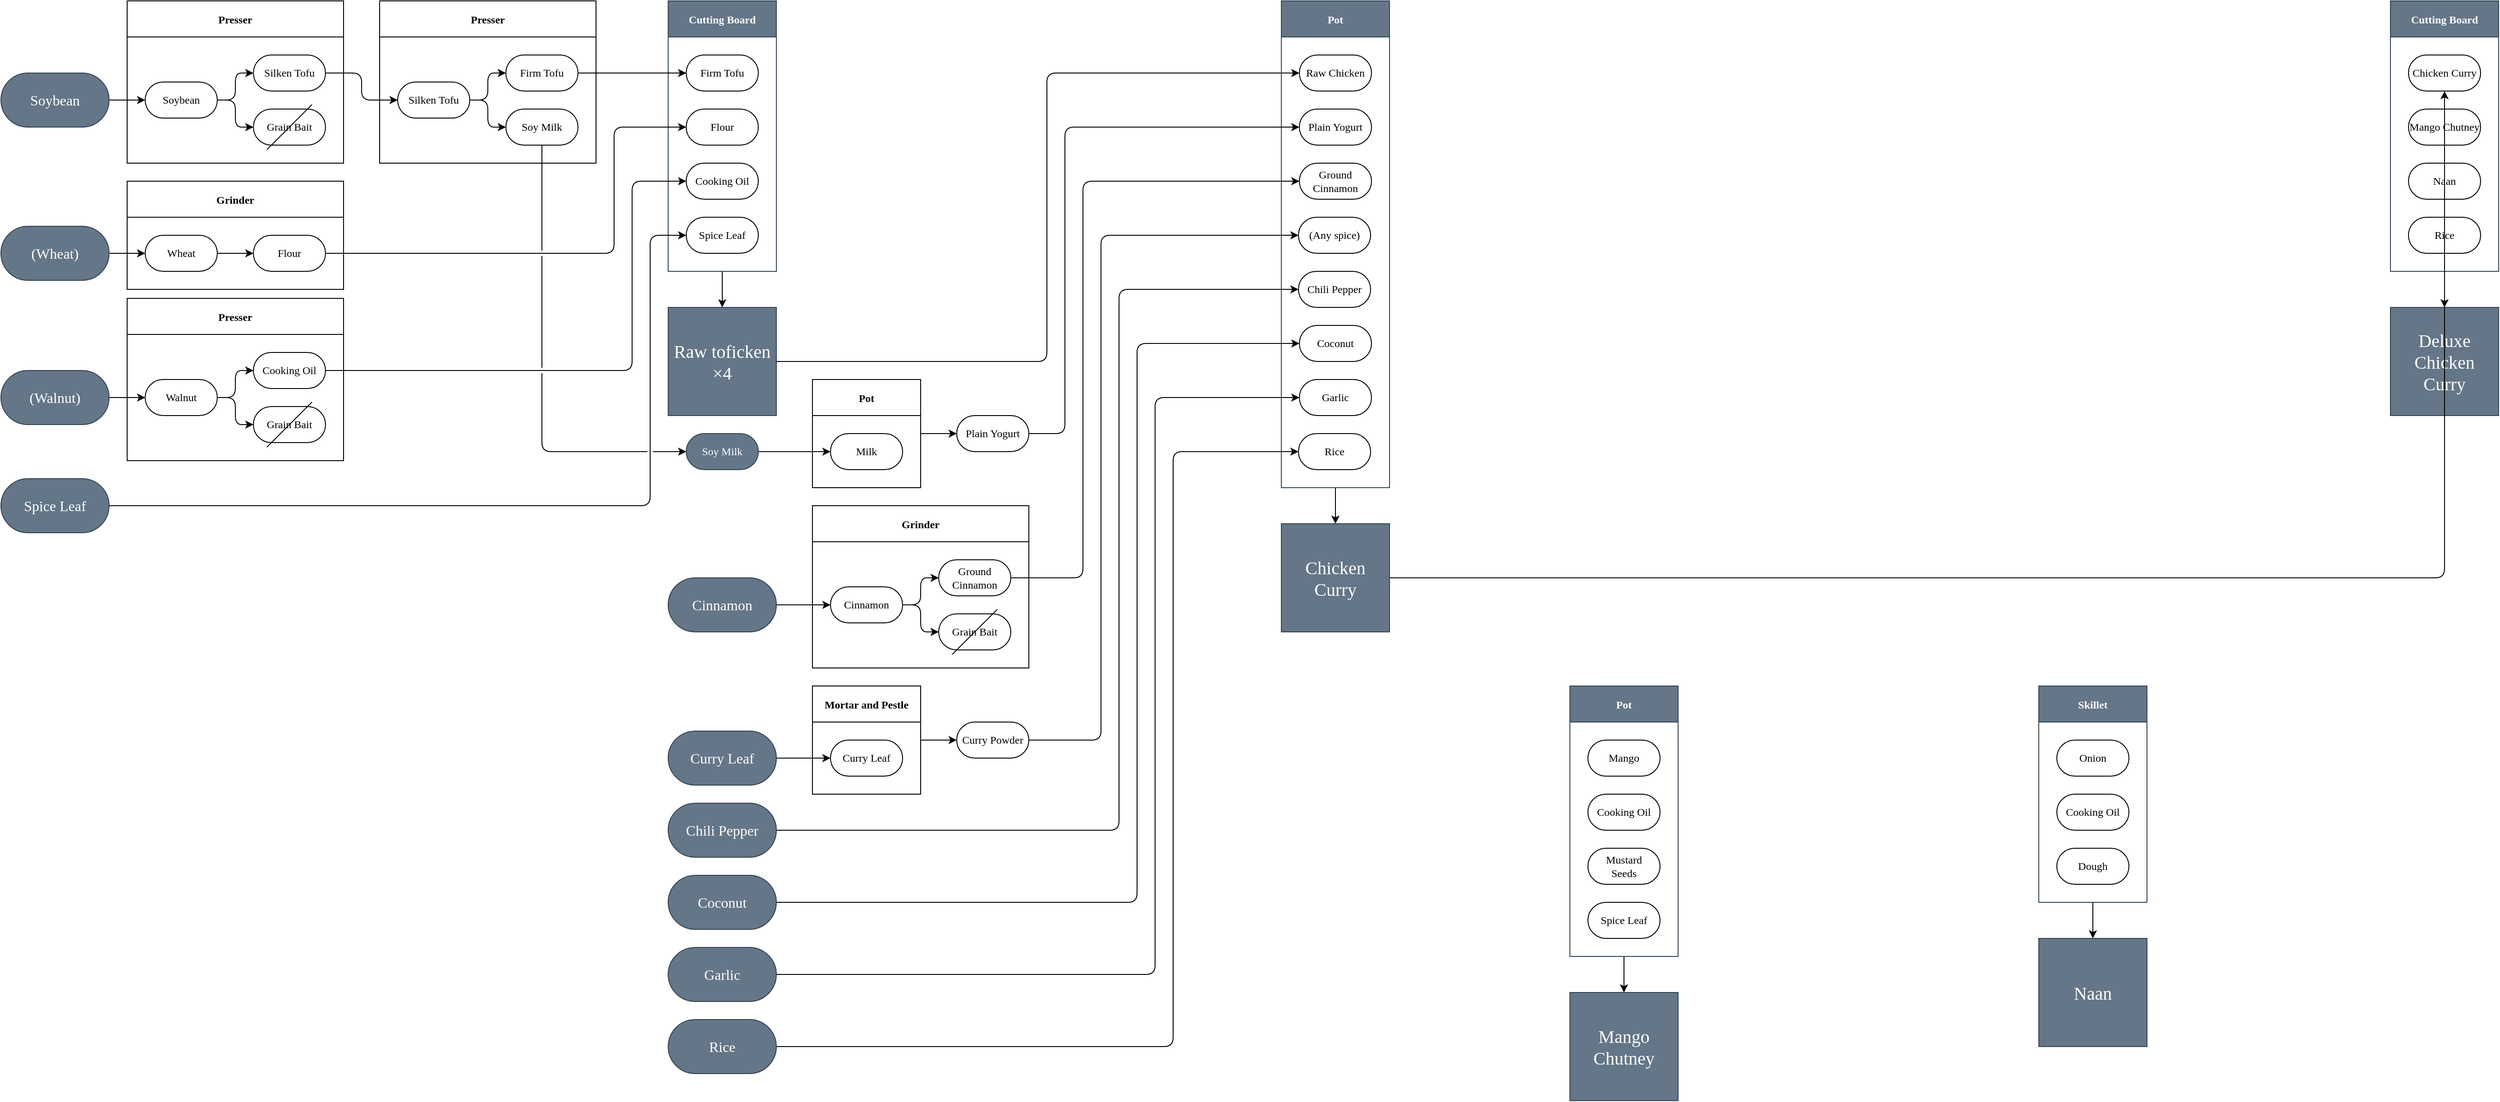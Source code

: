 <mxfile version="14.1.8" type="device"><diagram id="ElYxz33FHr7qY13dZKj7" name="Page-1"><mxGraphModel dx="1360" dy="862" grid="1" gridSize="10" guides="1" tooltips="1" connect="1" arrows="1" fold="1" page="1" pageScale="1" pageWidth="827" pageHeight="1169" math="0" shadow="0"><root><mxCell id="0"/><mxCell id="1" parent="0"/><mxCell id="NJ2dVeEX-ffD4TzhNYoG-7" value="" style="edgeStyle=orthogonalEdgeStyle;rounded=1;orthogonalLoop=1;jettySize=auto;html=1;fontFamily=Century Gothic;fontSource=https%3A%2F%2Ffonts.googleapis.com%2Fcss%3Ffamily%3DCentury%2BGothic;fontSize=20;jumpStyle=gap;" edge="1" parent="1" source="NJ2dVeEX-ffD4TzhNYoG-1" target="NJ2dVeEX-ffD4TzhNYoG-6"><mxGeometry relative="1" as="geometry"/></mxCell><mxCell id="NJ2dVeEX-ffD4TzhNYoG-1" value="Cutting Board" style="swimlane;startSize=40;fontFamily=Century Gothic;fontSource=https%3A%2F%2Ffonts.googleapis.com%2Fcss%3Ffamily%3DCentury%2BGothic;fillColor=#647687;strokeColor=#314354;fontColor=#ffffff;" vertex="1" parent="1"><mxGeometry x="2670" y="40" width="120" height="300" as="geometry"/></mxCell><mxCell id="NJ2dVeEX-ffD4TzhNYoG-2" value="Chicken Curry" style="rounded=1;whiteSpace=wrap;html=1;fontFamily=Century Gothic;fontSource=https%3A%2F%2Ffonts.googleapis.com%2Fcss%3Ffamily%3DCentury%2BGothic;arcSize=50;" vertex="1" parent="NJ2dVeEX-ffD4TzhNYoG-1"><mxGeometry x="20" y="60" width="80" height="40" as="geometry"/></mxCell><mxCell id="NJ2dVeEX-ffD4TzhNYoG-4" value="Naan" style="rounded=1;whiteSpace=wrap;html=1;fontFamily=Century Gothic;fontSource=https%3A%2F%2Ffonts.googleapis.com%2Fcss%3Ffamily%3DCentury%2BGothic;arcSize=50;" vertex="1" parent="NJ2dVeEX-ffD4TzhNYoG-1"><mxGeometry x="20" y="180" width="80" height="40" as="geometry"/></mxCell><mxCell id="NJ2dVeEX-ffD4TzhNYoG-5" value="Mango Chutney" style="rounded=1;whiteSpace=wrap;html=1;fontFamily=Century Gothic;fontSource=https%3A%2F%2Ffonts.googleapis.com%2Fcss%3Ffamily%3DCentury%2BGothic;arcSize=50;" vertex="1" parent="NJ2dVeEX-ffD4TzhNYoG-1"><mxGeometry x="20" y="120" width="80" height="40" as="geometry"/></mxCell><mxCell id="NJ2dVeEX-ffD4TzhNYoG-3" value="Rice" style="rounded=1;whiteSpace=wrap;html=1;fontFamily=Century Gothic;fontSource=https%3A%2F%2Ffonts.googleapis.com%2Fcss%3Ffamily%3DCentury%2BGothic;arcSize=50;" vertex="1" parent="NJ2dVeEX-ffD4TzhNYoG-1"><mxGeometry x="20" y="240" width="80" height="40" as="geometry"/></mxCell><mxCell id="NJ2dVeEX-ffD4TzhNYoG-6" value="Deluxe Chicken Curry" style="whiteSpace=wrap;html=1;aspect=fixed;rounded=0;fontFamily=Century Gothic;fontSource=https%3A%2F%2Ffonts.googleapis.com%2Fcss%3Ffamily%3DCentury%2BGothic;fillColor=#647687;strokeColor=#314354;fontColor=#ffffff;glass=0;sketch=0;fontSize=20;" vertex="1" parent="1"><mxGeometry x="2670" y="380" width="120" height="120" as="geometry"/></mxCell><mxCell id="NJ2dVeEX-ffD4TzhNYoG-14" value="" style="edgeStyle=orthogonalEdgeStyle;rounded=1;orthogonalLoop=1;jettySize=auto;html=1;fontFamily=Century Gothic;fontSource=https%3A%2F%2Ffonts.googleapis.com%2Fcss%3Ffamily%3DCentury%2BGothic;fontSize=20;jumpStyle=gap;" edge="1" parent="1" source="NJ2dVeEX-ffD4TzhNYoG-8" target="NJ2dVeEX-ffD4TzhNYoG-13"><mxGeometry relative="1" as="geometry"/></mxCell><mxCell id="NJ2dVeEX-ffD4TzhNYoG-8" value="Cutting Board" style="swimlane;startSize=40;fontFamily=Century Gothic;fontSource=https%3A%2F%2Ffonts.googleapis.com%2Fcss%3Ffamily%3DCentury%2BGothic;fillColor=#647687;strokeColor=#314354;fontColor=#ffffff;" vertex="1" parent="1"><mxGeometry x="760" y="40" width="120" height="300" as="geometry"/></mxCell><mxCell id="NJ2dVeEX-ffD4TzhNYoG-10" value="Firm Tofu" style="rounded=1;whiteSpace=wrap;html=1;fontFamily=Century Gothic;fontSource=https%3A%2F%2Ffonts.googleapis.com%2Fcss%3Ffamily%3DCentury%2BGothic;arcSize=50;" vertex="1" parent="NJ2dVeEX-ffD4TzhNYoG-8"><mxGeometry x="20" y="60" width="80" height="40" as="geometry"/></mxCell><mxCell id="NJ2dVeEX-ffD4TzhNYoG-12" value="Spice Leaf" style="rounded=1;whiteSpace=wrap;html=1;fontFamily=Century Gothic;fontSource=https%3A%2F%2Ffonts.googleapis.com%2Fcss%3Ffamily%3DCentury%2BGothic;arcSize=50;" vertex="1" parent="NJ2dVeEX-ffD4TzhNYoG-8"><mxGeometry x="20" y="240" width="80" height="40" as="geometry"/></mxCell><mxCell id="NJ2dVeEX-ffD4TzhNYoG-9" value="Cooking Oil" style="rounded=1;whiteSpace=wrap;html=1;fontFamily=Century Gothic;fontSource=https%3A%2F%2Ffonts.googleapis.com%2Fcss%3Ffamily%3DCentury%2BGothic;arcSize=50;" vertex="1" parent="NJ2dVeEX-ffD4TzhNYoG-8"><mxGeometry x="20" y="180" width="80" height="40" as="geometry"/></mxCell><mxCell id="NJ2dVeEX-ffD4TzhNYoG-11" value="Flour" style="rounded=1;whiteSpace=wrap;html=1;fontFamily=Century Gothic;fontSource=https%3A%2F%2Ffonts.googleapis.com%2Fcss%3Ffamily%3DCentury%2BGothic;arcSize=50;" vertex="1" parent="NJ2dVeEX-ffD4TzhNYoG-8"><mxGeometry x="20" y="120" width="80" height="40" as="geometry"/></mxCell><mxCell id="NJ2dVeEX-ffD4TzhNYoG-80" style="edgeStyle=orthogonalEdgeStyle;jumpStyle=gap;orthogonalLoop=1;jettySize=auto;html=1;fontFamily=Century Gothic;fontSource=https%3A%2F%2Ffonts.googleapis.com%2Fcss%3Ffamily%3DCentury%2BGothic;fontSize=16;rounded=1;" edge="1" parent="1" source="NJ2dVeEX-ffD4TzhNYoG-13" target="NJ2dVeEX-ffD4TzhNYoG-68"><mxGeometry relative="1" as="geometry"><Array as="points"><mxPoint x="1180" y="440"/><mxPoint x="1180" y="120"/></Array></mxGeometry></mxCell><mxCell id="NJ2dVeEX-ffD4TzhNYoG-13" value="Raw toficken&lt;br&gt;×4" style="whiteSpace=wrap;html=1;aspect=fixed;rounded=0;fontFamily=Century Gothic;fontSource=https%3A%2F%2Ffonts.googleapis.com%2Fcss%3Ffamily%3DCentury%2BGothic;fillColor=#647687;strokeColor=#314354;fontColor=#ffffff;glass=0;sketch=0;fontSize=20;" vertex="1" parent="1"><mxGeometry x="760" y="380" width="120" height="120" as="geometry"/></mxCell><mxCell id="NJ2dVeEX-ffD4TzhNYoG-26" style="edgeStyle=orthogonalEdgeStyle;jumpStyle=gap;orthogonalLoop=1;jettySize=auto;html=1;fontFamily=Century Gothic;fontSource=https%3A%2F%2Ffonts.googleapis.com%2Fcss%3Ffamily%3DCentury%2BGothic;fontSize=20;rounded=1;" edge="1" parent="1" source="NJ2dVeEX-ffD4TzhNYoG-16" target="NJ2dVeEX-ffD4TzhNYoG-23"><mxGeometry relative="1" as="geometry"/></mxCell><mxCell id="NJ2dVeEX-ffD4TzhNYoG-16" value="Soybean" style="rounded=1;whiteSpace=wrap;html=1;fontFamily=Century Gothic;fontSource=https%3A%2F%2Ffonts.googleapis.com%2Fcss%3Ffamily%3DCentury%2BGothic;arcSize=50;fillColor=#647687;strokeColor=#314354;fontColor=#ffffff;fontSize=16;" vertex="1" parent="1"><mxGeometry x="20" y="120" width="120" height="60" as="geometry"/></mxCell><mxCell id="NJ2dVeEX-ffD4TzhNYoG-18" value="Presser" style="swimlane;startSize=40;fontFamily=Century Gothic;fontSource=https%3A%2F%2Ffonts.googleapis.com%2Fcss%3Ffamily%3DCentury%2BGothic;" vertex="1" parent="1"><mxGeometry x="160" y="40" width="240" height="180" as="geometry"/></mxCell><mxCell id="NJ2dVeEX-ffD4TzhNYoG-19" value="Silken Tofu" style="rounded=1;whiteSpace=wrap;html=1;fontFamily=Century Gothic;fontSource=https%3A%2F%2Ffonts.googleapis.com%2Fcss%3Ffamily%3DCentury%2BGothic;arcSize=50;" vertex="1" parent="NJ2dVeEX-ffD4TzhNYoG-18"><mxGeometry x="140" y="60" width="80" height="40" as="geometry"/></mxCell><mxCell id="NJ2dVeEX-ffD4TzhNYoG-20" value="Grain Bait" style="rounded=1;whiteSpace=wrap;html=1;fontFamily=Century Gothic;fontSource=https%3A%2F%2Ffonts.googleapis.com%2Fcss%3Ffamily%3DCentury%2BGothic;arcSize=50;" vertex="1" parent="NJ2dVeEX-ffD4TzhNYoG-18"><mxGeometry x="140" y="120" width="80" height="40" as="geometry"/></mxCell><mxCell id="NJ2dVeEX-ffD4TzhNYoG-24" style="edgeStyle=orthogonalEdgeStyle;rounded=1;orthogonalLoop=1;jettySize=auto;html=1;entryX=0;entryY=0.5;entryDx=0;entryDy=0;fontFamily=Century Gothic;fontSource=https%3A%2F%2Ffonts.googleapis.com%2Fcss%3Ffamily%3DCentury%2BGothic;fontSize=20;jumpStyle=gap;" edge="1" parent="NJ2dVeEX-ffD4TzhNYoG-18" source="NJ2dVeEX-ffD4TzhNYoG-23" target="NJ2dVeEX-ffD4TzhNYoG-19"><mxGeometry relative="1" as="geometry"/></mxCell><mxCell id="NJ2dVeEX-ffD4TzhNYoG-25" style="edgeStyle=orthogonalEdgeStyle;jumpStyle=gap;orthogonalLoop=1;jettySize=auto;html=1;fontFamily=Century Gothic;fontSource=https%3A%2F%2Ffonts.googleapis.com%2Fcss%3Ffamily%3DCentury%2BGothic;fontSize=20;rounded=1;" edge="1" parent="NJ2dVeEX-ffD4TzhNYoG-18" source="NJ2dVeEX-ffD4TzhNYoG-23" target="NJ2dVeEX-ffD4TzhNYoG-20"><mxGeometry relative="1" as="geometry"/></mxCell><mxCell id="NJ2dVeEX-ffD4TzhNYoG-23" value="Soybean" style="rounded=1;whiteSpace=wrap;html=1;fontFamily=Century Gothic;fontSource=https%3A%2F%2Ffonts.googleapis.com%2Fcss%3Ffamily%3DCentury%2BGothic;arcSize=50;" vertex="1" parent="NJ2dVeEX-ffD4TzhNYoG-18"><mxGeometry x="20" y="90" width="80" height="40" as="geometry"/></mxCell><mxCell id="NJ2dVeEX-ffD4TzhNYoG-27" value="" style="endArrow=none;html=1;fontFamily=Century Gothic;fontSource=https%3A%2F%2Ffonts.googleapis.com%2Fcss%3Ffamily%3DCentury%2BGothic;fontSize=20;jumpStyle=gap;rounded=1;" edge="1" parent="NJ2dVeEX-ffD4TzhNYoG-18"><mxGeometry width="50" height="50" relative="1" as="geometry"><mxPoint x="155" y="165" as="sourcePoint"/><mxPoint x="205" y="115" as="targetPoint"/><Array as="points"><mxPoint x="155" y="165"/></Array></mxGeometry></mxCell><mxCell id="NJ2dVeEX-ffD4TzhNYoG-36" style="edgeStyle=orthogonalEdgeStyle;jumpStyle=gap;orthogonalLoop=1;jettySize=auto;html=1;fontFamily=Century Gothic;fontSource=https%3A%2F%2Ffonts.googleapis.com%2Fcss%3Ffamily%3DCentury%2BGothic;fontSize=20;rounded=1;" edge="1" parent="1" source="NJ2dVeEX-ffD4TzhNYoG-28" target="NJ2dVeEX-ffD4TzhNYoG-34"><mxGeometry relative="1" as="geometry"/></mxCell><mxCell id="NJ2dVeEX-ffD4TzhNYoG-28" value="(Wheat)" style="rounded=1;whiteSpace=wrap;html=1;fontFamily=Century Gothic;fontSource=https%3A%2F%2Ffonts.googleapis.com%2Fcss%3Ffamily%3DCentury%2BGothic;arcSize=50;fillColor=#647687;strokeColor=#314354;fontColor=#ffffff;fontSize=16;" vertex="1" parent="1"><mxGeometry x="20" y="290" width="120" height="60" as="geometry"/></mxCell><mxCell id="NJ2dVeEX-ffD4TzhNYoG-29" value="Grinder" style="swimlane;startSize=40;fontFamily=Century Gothic;fontSource=https%3A%2F%2Ffonts.googleapis.com%2Fcss%3Ffamily%3DCentury%2BGothic;" vertex="1" parent="1"><mxGeometry x="160" y="240" width="240" height="120" as="geometry"/></mxCell><mxCell id="NJ2dVeEX-ffD4TzhNYoG-30" value="Flour" style="rounded=1;whiteSpace=wrap;html=1;fontFamily=Century Gothic;fontSource=https%3A%2F%2Ffonts.googleapis.com%2Fcss%3Ffamily%3DCentury%2BGothic;arcSize=50;" vertex="1" parent="NJ2dVeEX-ffD4TzhNYoG-29"><mxGeometry x="140" y="60" width="80" height="40" as="geometry"/></mxCell><mxCell id="NJ2dVeEX-ffD4TzhNYoG-32" style="edgeStyle=orthogonalEdgeStyle;rounded=1;orthogonalLoop=1;jettySize=auto;html=1;entryX=0;entryY=0.5;entryDx=0;entryDy=0;fontFamily=Century Gothic;fontSource=https%3A%2F%2Ffonts.googleapis.com%2Fcss%3Ffamily%3DCentury%2BGothic;fontSize=20;jumpStyle=gap;" edge="1" parent="NJ2dVeEX-ffD4TzhNYoG-29" source="NJ2dVeEX-ffD4TzhNYoG-34" target="NJ2dVeEX-ffD4TzhNYoG-30"><mxGeometry relative="1" as="geometry"/></mxCell><mxCell id="NJ2dVeEX-ffD4TzhNYoG-34" value="Wheat" style="rounded=1;whiteSpace=wrap;html=1;fontFamily=Century Gothic;fontSource=https%3A%2F%2Ffonts.googleapis.com%2Fcss%3Ffamily%3DCentury%2BGothic;arcSize=50;" vertex="1" parent="NJ2dVeEX-ffD4TzhNYoG-29"><mxGeometry x="20" y="60" width="80" height="40" as="geometry"/></mxCell><mxCell id="NJ2dVeEX-ffD4TzhNYoG-42" style="edgeStyle=orthogonalEdgeStyle;jumpStyle=gap;orthogonalLoop=1;jettySize=auto;html=1;fontFamily=Century Gothic;fontSource=https%3A%2F%2Ffonts.googleapis.com%2Fcss%3Ffamily%3DCentury%2BGothic;fontSize=20;rounded=1;" edge="1" parent="1" source="NJ2dVeEX-ffD4TzhNYoG-41" target="NJ2dVeEX-ffD4TzhNYoG-50"><mxGeometry relative="1" as="geometry"><mxPoint x="180" y="470" as="targetPoint"/></mxGeometry></mxCell><mxCell id="NJ2dVeEX-ffD4TzhNYoG-41" value="(Walnut)" style="rounded=1;whiteSpace=wrap;html=1;fontFamily=Century Gothic;fontSource=https%3A%2F%2Ffonts.googleapis.com%2Fcss%3Ffamily%3DCentury%2BGothic;arcSize=50;fillColor=#647687;strokeColor=#314354;fontColor=#ffffff;fontSize=16;" vertex="1" parent="1"><mxGeometry x="20" y="450" width="120" height="60" as="geometry"/></mxCell><mxCell id="NJ2dVeEX-ffD4TzhNYoG-45" value="Presser" style="swimlane;startSize=40;fontFamily=Century Gothic;fontSource=https%3A%2F%2Ffonts.googleapis.com%2Fcss%3Ffamily%3DCentury%2BGothic;" vertex="1" parent="1"><mxGeometry x="160" y="370" width="240" height="180" as="geometry"/></mxCell><mxCell id="NJ2dVeEX-ffD4TzhNYoG-46" value="Cooking Oil" style="rounded=1;whiteSpace=wrap;html=1;fontFamily=Century Gothic;fontSource=https%3A%2F%2Ffonts.googleapis.com%2Fcss%3Ffamily%3DCentury%2BGothic;arcSize=50;" vertex="1" parent="NJ2dVeEX-ffD4TzhNYoG-45"><mxGeometry x="140" y="60" width="80" height="40" as="geometry"/></mxCell><mxCell id="NJ2dVeEX-ffD4TzhNYoG-47" value="Grain Bait" style="rounded=1;whiteSpace=wrap;html=1;fontFamily=Century Gothic;fontSource=https%3A%2F%2Ffonts.googleapis.com%2Fcss%3Ffamily%3DCentury%2BGothic;arcSize=50;" vertex="1" parent="NJ2dVeEX-ffD4TzhNYoG-45"><mxGeometry x="140" y="120" width="80" height="40" as="geometry"/></mxCell><mxCell id="NJ2dVeEX-ffD4TzhNYoG-48" style="edgeStyle=orthogonalEdgeStyle;rounded=1;orthogonalLoop=1;jettySize=auto;html=1;entryX=0;entryY=0.5;entryDx=0;entryDy=0;fontFamily=Century Gothic;fontSource=https%3A%2F%2Ffonts.googleapis.com%2Fcss%3Ffamily%3DCentury%2BGothic;fontSize=20;jumpStyle=gap;" edge="1" parent="NJ2dVeEX-ffD4TzhNYoG-45" source="NJ2dVeEX-ffD4TzhNYoG-50" target="NJ2dVeEX-ffD4TzhNYoG-46"><mxGeometry relative="1" as="geometry"/></mxCell><mxCell id="NJ2dVeEX-ffD4TzhNYoG-49" style="edgeStyle=orthogonalEdgeStyle;jumpStyle=gap;orthogonalLoop=1;jettySize=auto;html=1;fontFamily=Century Gothic;fontSource=https%3A%2F%2Ffonts.googleapis.com%2Fcss%3Ffamily%3DCentury%2BGothic;fontSize=20;rounded=1;" edge="1" parent="NJ2dVeEX-ffD4TzhNYoG-45" source="NJ2dVeEX-ffD4TzhNYoG-50" target="NJ2dVeEX-ffD4TzhNYoG-47"><mxGeometry relative="1" as="geometry"/></mxCell><mxCell id="NJ2dVeEX-ffD4TzhNYoG-50" value="Walnut" style="rounded=1;whiteSpace=wrap;html=1;fontFamily=Century Gothic;fontSource=https%3A%2F%2Ffonts.googleapis.com%2Fcss%3Ffamily%3DCentury%2BGothic;arcSize=50;" vertex="1" parent="NJ2dVeEX-ffD4TzhNYoG-45"><mxGeometry x="20" y="90" width="80" height="40" as="geometry"/></mxCell><mxCell id="NJ2dVeEX-ffD4TzhNYoG-51" value="" style="endArrow=none;html=1;fontFamily=Century Gothic;fontSource=https%3A%2F%2Ffonts.googleapis.com%2Fcss%3Ffamily%3DCentury%2BGothic;fontSize=20;jumpStyle=gap;rounded=1;" edge="1" parent="NJ2dVeEX-ffD4TzhNYoG-45"><mxGeometry width="50" height="50" relative="1" as="geometry"><mxPoint x="155" y="165" as="sourcePoint"/><mxPoint x="205" y="115" as="targetPoint"/><Array as="points"><mxPoint x="155" y="165"/></Array></mxGeometry></mxCell><mxCell id="NJ2dVeEX-ffD4TzhNYoG-64" style="edgeStyle=orthogonalEdgeStyle;jumpStyle=gap;orthogonalLoop=1;jettySize=auto;html=1;fontFamily=Century Gothic;fontSource=https%3A%2F%2Ffonts.googleapis.com%2Fcss%3Ffamily%3DCentury%2BGothic;fontSize=20;rounded=1;" edge="1" parent="1" source="NJ2dVeEX-ffD4TzhNYoG-52" target="NJ2dVeEX-ffD4TzhNYoG-12"><mxGeometry relative="1" as="geometry"><Array as="points"><mxPoint x="740" y="600"/><mxPoint x="740" y="300"/></Array></mxGeometry></mxCell><mxCell id="NJ2dVeEX-ffD4TzhNYoG-52" value="Spice Leaf" style="rounded=1;whiteSpace=wrap;html=1;fontFamily=Century Gothic;fontSource=https%3A%2F%2Ffonts.googleapis.com%2Fcss%3Ffamily%3DCentury%2BGothic;arcSize=50;fillColor=#647687;strokeColor=#314354;fontColor=#ffffff;fontSize=16;" vertex="1" parent="1"><mxGeometry x="20" y="570" width="120" height="60" as="geometry"/></mxCell><mxCell id="NJ2dVeEX-ffD4TzhNYoG-53" value="Presser" style="swimlane;startSize=40;fontFamily=Century Gothic;fontSource=https%3A%2F%2Ffonts.googleapis.com%2Fcss%3Ffamily%3DCentury%2BGothic;" vertex="1" parent="1"><mxGeometry x="440" y="40" width="240" height="180" as="geometry"/></mxCell><mxCell id="NJ2dVeEX-ffD4TzhNYoG-54" value="Firm Tofu" style="rounded=1;whiteSpace=wrap;html=1;fontFamily=Century Gothic;fontSource=https%3A%2F%2Ffonts.googleapis.com%2Fcss%3Ffamily%3DCentury%2BGothic;arcSize=50;" vertex="1" parent="NJ2dVeEX-ffD4TzhNYoG-53"><mxGeometry x="140" y="60" width="80" height="40" as="geometry"/></mxCell><mxCell id="NJ2dVeEX-ffD4TzhNYoG-55" value="Soy Milk" style="rounded=1;whiteSpace=wrap;html=1;fontFamily=Century Gothic;fontSource=https%3A%2F%2Ffonts.googleapis.com%2Fcss%3Ffamily%3DCentury%2BGothic;arcSize=50;" vertex="1" parent="NJ2dVeEX-ffD4TzhNYoG-53"><mxGeometry x="140" y="120" width="80" height="40" as="geometry"/></mxCell><mxCell id="NJ2dVeEX-ffD4TzhNYoG-56" style="edgeStyle=orthogonalEdgeStyle;rounded=1;orthogonalLoop=1;jettySize=auto;html=1;entryX=0;entryY=0.5;entryDx=0;entryDy=0;fontFamily=Century Gothic;fontSource=https%3A%2F%2Ffonts.googleapis.com%2Fcss%3Ffamily%3DCentury%2BGothic;fontSize=20;jumpStyle=gap;" edge="1" parent="NJ2dVeEX-ffD4TzhNYoG-53" source="NJ2dVeEX-ffD4TzhNYoG-58" target="NJ2dVeEX-ffD4TzhNYoG-54"><mxGeometry relative="1" as="geometry"/></mxCell><mxCell id="NJ2dVeEX-ffD4TzhNYoG-57" style="edgeStyle=orthogonalEdgeStyle;jumpStyle=gap;orthogonalLoop=1;jettySize=auto;html=1;fontFamily=Century Gothic;fontSource=https%3A%2F%2Ffonts.googleapis.com%2Fcss%3Ffamily%3DCentury%2BGothic;fontSize=20;rounded=1;" edge="1" parent="NJ2dVeEX-ffD4TzhNYoG-53" source="NJ2dVeEX-ffD4TzhNYoG-58" target="NJ2dVeEX-ffD4TzhNYoG-55"><mxGeometry relative="1" as="geometry"/></mxCell><mxCell id="NJ2dVeEX-ffD4TzhNYoG-58" value="Silken Tofu" style="rounded=1;whiteSpace=wrap;html=1;fontFamily=Century Gothic;fontSource=https%3A%2F%2Ffonts.googleapis.com%2Fcss%3Ffamily%3DCentury%2BGothic;arcSize=50;" vertex="1" parent="NJ2dVeEX-ffD4TzhNYoG-53"><mxGeometry x="20" y="90" width="80" height="40" as="geometry"/></mxCell><mxCell id="NJ2dVeEX-ffD4TzhNYoG-60" style="edgeStyle=orthogonalEdgeStyle;jumpStyle=gap;orthogonalLoop=1;jettySize=auto;html=1;fontFamily=Century Gothic;fontSource=https%3A%2F%2Ffonts.googleapis.com%2Fcss%3Ffamily%3DCentury%2BGothic;fontSize=20;rounded=1;" edge="1" parent="1" source="NJ2dVeEX-ffD4TzhNYoG-19" target="NJ2dVeEX-ffD4TzhNYoG-58"><mxGeometry relative="1" as="geometry"/></mxCell><mxCell id="NJ2dVeEX-ffD4TzhNYoG-61" style="edgeStyle=orthogonalEdgeStyle;jumpStyle=gap;orthogonalLoop=1;jettySize=auto;html=1;fontFamily=Century Gothic;fontSource=https%3A%2F%2Ffonts.googleapis.com%2Fcss%3Ffamily%3DCentury%2BGothic;fontSize=20;rounded=1;" edge="1" parent="1" source="NJ2dVeEX-ffD4TzhNYoG-30" target="NJ2dVeEX-ffD4TzhNYoG-11"><mxGeometry relative="1" as="geometry"><mxPoint x="770" y="340" as="targetPoint"/><Array as="points"><mxPoint x="700" y="320"/><mxPoint x="700" y="180"/></Array></mxGeometry></mxCell><mxCell id="NJ2dVeEX-ffD4TzhNYoG-62" style="edgeStyle=orthogonalEdgeStyle;jumpStyle=gap;orthogonalLoop=1;jettySize=auto;html=1;fontFamily=Century Gothic;fontSource=https%3A%2F%2Ffonts.googleapis.com%2Fcss%3Ffamily%3DCentury%2BGothic;fontSize=20;rounded=1;" edge="1" parent="1" source="NJ2dVeEX-ffD4TzhNYoG-54" target="NJ2dVeEX-ffD4TzhNYoG-10"><mxGeometry relative="1" as="geometry"/></mxCell><mxCell id="NJ2dVeEX-ffD4TzhNYoG-63" style="edgeStyle=orthogonalEdgeStyle;jumpStyle=gap;orthogonalLoop=1;jettySize=auto;html=1;fontFamily=Century Gothic;fontSource=https%3A%2F%2Ffonts.googleapis.com%2Fcss%3Ffamily%3DCentury%2BGothic;fontSize=20;rounded=1;" edge="1" parent="1" source="NJ2dVeEX-ffD4TzhNYoG-46" target="NJ2dVeEX-ffD4TzhNYoG-9"><mxGeometry relative="1" as="geometry"><Array as="points"><mxPoint x="720" y="450"/><mxPoint x="720" y="240"/></Array></mxGeometry></mxCell><mxCell id="NJ2dVeEX-ffD4TzhNYoG-79" value="" style="edgeStyle=orthogonalEdgeStyle;jumpStyle=gap;orthogonalLoop=1;jettySize=auto;html=1;fontFamily=Century Gothic;fontSource=https%3A%2F%2Ffonts.googleapis.com%2Fcss%3Ffamily%3DCentury%2BGothic;fontSize=16;rounded=1;" edge="1" parent="1" source="NJ2dVeEX-ffD4TzhNYoG-67" target="NJ2dVeEX-ffD4TzhNYoG-78"><mxGeometry relative="1" as="geometry"/></mxCell><mxCell id="NJ2dVeEX-ffD4TzhNYoG-67" value="Pot" style="swimlane;startSize=40;fontFamily=Century Gothic;fontSource=https%3A%2F%2Ffonts.googleapis.com%2Fcss%3Ffamily%3DCentury%2BGothic;fillColor=#647687;strokeColor=#314354;fontColor=#ffffff;" vertex="1" parent="1"><mxGeometry x="1440" y="40" width="120" height="540" as="geometry"/></mxCell><mxCell id="NJ2dVeEX-ffD4TzhNYoG-68" value="Raw Chicken" style="rounded=1;whiteSpace=wrap;html=1;fontFamily=Century Gothic;fontSource=https%3A%2F%2Ffonts.googleapis.com%2Fcss%3Ffamily%3DCentury%2BGothic;arcSize=50;" vertex="1" parent="NJ2dVeEX-ffD4TzhNYoG-67"><mxGeometry x="20" y="60" width="80" height="40" as="geometry"/></mxCell><mxCell id="NJ2dVeEX-ffD4TzhNYoG-70" value="Coconut" style="rounded=1;whiteSpace=wrap;html=1;fontFamily=Century Gothic;fontSource=https%3A%2F%2Ffonts.googleapis.com%2Fcss%3Ffamily%3DCentury%2BGothic;arcSize=50;" vertex="1" parent="NJ2dVeEX-ffD4TzhNYoG-67"><mxGeometry x="20" y="360" width="80" height="40" as="geometry"/></mxCell><mxCell id="NJ2dVeEX-ffD4TzhNYoG-71" value="(Any spice)" style="rounded=1;whiteSpace=wrap;html=1;fontFamily=Century Gothic;fontSource=https%3A%2F%2Ffonts.googleapis.com%2Fcss%3Ffamily%3DCentury%2BGothic;arcSize=50;" vertex="1" parent="NJ2dVeEX-ffD4TzhNYoG-67"><mxGeometry x="19" y="240" width="80" height="40" as="geometry"/></mxCell><mxCell id="NJ2dVeEX-ffD4TzhNYoG-74" value="Chili Pepper" style="rounded=1;whiteSpace=wrap;html=1;fontFamily=Century Gothic;fontSource=https%3A%2F%2Ffonts.googleapis.com%2Fcss%3Ffamily%3DCentury%2BGothic;arcSize=50;" vertex="1" parent="NJ2dVeEX-ffD4TzhNYoG-67"><mxGeometry x="19" y="300" width="80" height="40" as="geometry"/></mxCell><mxCell id="NJ2dVeEX-ffD4TzhNYoG-69" value="Plain Yogurt" style="rounded=1;whiteSpace=wrap;html=1;fontFamily=Century Gothic;fontSource=https%3A%2F%2Ffonts.googleapis.com%2Fcss%3Ffamily%3DCentury%2BGothic;arcSize=50;" vertex="1" parent="NJ2dVeEX-ffD4TzhNYoG-67"><mxGeometry x="20" y="120" width="80" height="40" as="geometry"/></mxCell><mxCell id="NJ2dVeEX-ffD4TzhNYoG-75" value="Ground Cinnamon" style="rounded=1;whiteSpace=wrap;html=1;fontFamily=Century Gothic;fontSource=https%3A%2F%2Ffonts.googleapis.com%2Fcss%3Ffamily%3DCentury%2BGothic;arcSize=50;" vertex="1" parent="NJ2dVeEX-ffD4TzhNYoG-67"><mxGeometry x="20" y="180" width="80" height="40" as="geometry"/></mxCell><mxCell id="NJ2dVeEX-ffD4TzhNYoG-76" value="Rice" style="rounded=1;whiteSpace=wrap;html=1;fontFamily=Century Gothic;fontSource=https%3A%2F%2Ffonts.googleapis.com%2Fcss%3Ffamily%3DCentury%2BGothic;arcSize=50;" vertex="1" parent="NJ2dVeEX-ffD4TzhNYoG-67"><mxGeometry x="19" y="480" width="80" height="40" as="geometry"/></mxCell><mxCell id="NJ2dVeEX-ffD4TzhNYoG-77" value="Garlic" style="rounded=1;whiteSpace=wrap;html=1;fontFamily=Century Gothic;fontSource=https%3A%2F%2Ffonts.googleapis.com%2Fcss%3Ffamily%3DCentury%2BGothic;arcSize=50;" vertex="1" parent="NJ2dVeEX-ffD4TzhNYoG-67"><mxGeometry x="20" y="420" width="80" height="40" as="geometry"/></mxCell><mxCell id="NJ2dVeEX-ffD4TzhNYoG-72" style="edgeStyle=orthogonalEdgeStyle;jumpStyle=gap;orthogonalLoop=1;jettySize=auto;html=1;fontFamily=Century Gothic;fontSource=https%3A%2F%2Ffonts.googleapis.com%2Fcss%3Ffamily%3DCentury%2BGothic;fontSize=20;rounded=1;" edge="1" parent="1" source="NJ2dVeEX-ffD4TzhNYoG-55" target="NJ2dVeEX-ffD4TzhNYoG-73"><mxGeometry relative="1" as="geometry"><mxPoint x="620" y="680" as="targetPoint"/><Array as="points"><mxPoint x="620" y="540"/></Array></mxGeometry></mxCell><mxCell id="NJ2dVeEX-ffD4TzhNYoG-110" style="edgeStyle=orthogonalEdgeStyle;rounded=1;jumpStyle=gap;orthogonalLoop=1;jettySize=auto;html=1;fontFamily=Century Gothic;fontSource=https%3A%2F%2Ffonts.googleapis.com%2Fcss%3Ffamily%3DCentury%2BGothic;fontSize=20;" edge="1" parent="1" source="NJ2dVeEX-ffD4TzhNYoG-73" target="NJ2dVeEX-ffD4TzhNYoG-107"><mxGeometry relative="1" as="geometry"/></mxCell><mxCell id="NJ2dVeEX-ffD4TzhNYoG-73" value="Soy Milk" style="rounded=1;whiteSpace=wrap;html=1;fontFamily=Century Gothic;fontSource=https%3A%2F%2Ffonts.googleapis.com%2Fcss%3Ffamily%3DCentury%2BGothic;arcSize=50;fillColor=#647687;strokeColor=#314354;fontColor=#ffffff;" vertex="1" parent="1"><mxGeometry x="780" y="520" width="80" height="40" as="geometry"/></mxCell><mxCell id="NJ2dVeEX-ffD4TzhNYoG-123" style="edgeStyle=orthogonalEdgeStyle;jumpStyle=gap;orthogonalLoop=1;jettySize=auto;html=1;fontFamily=Century Gothic;fontSource=https%3A%2F%2Ffonts.googleapis.com%2Fcss%3Ffamily%3DCentury%2BGothic;fontSize=12;" edge="1" parent="1" source="NJ2dVeEX-ffD4TzhNYoG-78" target="NJ2dVeEX-ffD4TzhNYoG-2"><mxGeometry relative="1" as="geometry"/></mxCell><mxCell id="NJ2dVeEX-ffD4TzhNYoG-78" value="Chicken&lt;br&gt;Curry" style="whiteSpace=wrap;html=1;aspect=fixed;rounded=0;fontFamily=Century Gothic;fontSource=https%3A%2F%2Ffonts.googleapis.com%2Fcss%3Ffamily%3DCentury%2BGothic;fillColor=#647687;strokeColor=#314354;fontColor=#ffffff;glass=0;sketch=0;fontSize=20;" vertex="1" parent="1"><mxGeometry x="1440" y="620" width="120" height="120" as="geometry"/></mxCell><mxCell id="NJ2dVeEX-ffD4TzhNYoG-94" style="edgeStyle=orthogonalEdgeStyle;rounded=1;jumpStyle=gap;orthogonalLoop=1;jettySize=auto;html=1;fontFamily=Century Gothic;fontSource=https%3A%2F%2Ffonts.googleapis.com%2Fcss%3Ffamily%3DCentury%2BGothic;fontSize=20;" edge="1" parent="1" source="NJ2dVeEX-ffD4TzhNYoG-81" target="NJ2dVeEX-ffD4TzhNYoG-100"><mxGeometry relative="1" as="geometry"><mxPoint x="920" y="880" as="targetPoint"/></mxGeometry></mxCell><mxCell id="NJ2dVeEX-ffD4TzhNYoG-81" value="Curry Leaf" style="rounded=1;whiteSpace=wrap;html=1;fontFamily=Century Gothic;fontSource=https%3A%2F%2Ffonts.googleapis.com%2Fcss%3Ffamily%3DCentury%2BGothic;arcSize=50;fillColor=#647687;strokeColor=#314354;fontColor=#ffffff;fontSize=16;" vertex="1" parent="1"><mxGeometry x="760" y="850" width="120" height="60" as="geometry"/></mxCell><mxCell id="NJ2dVeEX-ffD4TzhNYoG-86" style="edgeStyle=orthogonalEdgeStyle;jumpStyle=gap;orthogonalLoop=1;jettySize=auto;html=1;fontFamily=Century Gothic;fontSource=https%3A%2F%2Ffonts.googleapis.com%2Fcss%3Ffamily%3DCentury%2BGothic;fontSize=16;rounded=1;" edge="1" parent="1" source="NJ2dVeEX-ffD4TzhNYoG-82" target="NJ2dVeEX-ffD4TzhNYoG-74"><mxGeometry relative="1" as="geometry"><Array as="points"><mxPoint x="1260" y="960"/><mxPoint x="1260" y="360"/></Array></mxGeometry></mxCell><mxCell id="NJ2dVeEX-ffD4TzhNYoG-82" value="Chili Pepper" style="rounded=1;whiteSpace=wrap;html=1;fontFamily=Century Gothic;fontSource=https%3A%2F%2Ffonts.googleapis.com%2Fcss%3Ffamily%3DCentury%2BGothic;arcSize=50;fillColor=#647687;strokeColor=#314354;fontColor=#ffffff;fontSize=16;" vertex="1" parent="1"><mxGeometry x="760" y="930" width="120" height="60" as="geometry"/></mxCell><mxCell id="NJ2dVeEX-ffD4TzhNYoG-87" style="edgeStyle=orthogonalEdgeStyle;jumpStyle=gap;orthogonalLoop=1;jettySize=auto;html=1;fontFamily=Century Gothic;fontSource=https%3A%2F%2Ffonts.googleapis.com%2Fcss%3Ffamily%3DCentury%2BGothic;fontSize=16;rounded=1;" edge="1" parent="1" source="NJ2dVeEX-ffD4TzhNYoG-83" target="NJ2dVeEX-ffD4TzhNYoG-76"><mxGeometry relative="1" as="geometry"><mxPoint x="1240" y="430.0" as="targetPoint"/><Array as="points"><mxPoint x="1320" y="1200"/><mxPoint x="1320" y="540"/></Array></mxGeometry></mxCell><mxCell id="NJ2dVeEX-ffD4TzhNYoG-83" value="Rice" style="rounded=1;whiteSpace=wrap;html=1;fontFamily=Century Gothic;fontSource=https%3A%2F%2Ffonts.googleapis.com%2Fcss%3Ffamily%3DCentury%2BGothic;arcSize=50;fillColor=#647687;strokeColor=#314354;fontColor=#ffffff;fontSize=16;" vertex="1" parent="1"><mxGeometry x="760" y="1170" width="120" height="60" as="geometry"/></mxCell><mxCell id="NJ2dVeEX-ffD4TzhNYoG-88" style="edgeStyle=orthogonalEdgeStyle;jumpStyle=gap;orthogonalLoop=1;jettySize=auto;html=1;fontFamily=Century Gothic;fontSource=https%3A%2F%2Ffonts.googleapis.com%2Fcss%3Ffamily%3DCentury%2BGothic;fontSize=16;rounded=1;" edge="1" parent="1" source="NJ2dVeEX-ffD4TzhNYoG-84" target="NJ2dVeEX-ffD4TzhNYoG-70"><mxGeometry relative="1" as="geometry"><mxPoint x="1240" y="480.0" as="targetPoint"/><Array as="points"><mxPoint x="1280" y="1040"/><mxPoint x="1280" y="420"/></Array></mxGeometry></mxCell><mxCell id="NJ2dVeEX-ffD4TzhNYoG-84" value="Coconut" style="rounded=1;whiteSpace=wrap;html=1;fontFamily=Century Gothic;fontSource=https%3A%2F%2Ffonts.googleapis.com%2Fcss%3Ffamily%3DCentury%2BGothic;arcSize=50;fillColor=#647687;strokeColor=#314354;fontColor=#ffffff;fontSize=16;" vertex="1" parent="1"><mxGeometry x="760" y="1010" width="120" height="60" as="geometry"/></mxCell><mxCell id="NJ2dVeEX-ffD4TzhNYoG-89" style="edgeStyle=orthogonalEdgeStyle;jumpStyle=gap;orthogonalLoop=1;jettySize=auto;html=1;fontFamily=Century Gothic;fontSource=https%3A%2F%2Ffonts.googleapis.com%2Fcss%3Ffamily%3DCentury%2BGothic;fontSize=12;rounded=1;" edge="1" parent="1" source="NJ2dVeEX-ffD4TzhNYoG-85" target="NJ2dVeEX-ffD4TzhNYoG-77"><mxGeometry relative="1" as="geometry"><Array as="points"><mxPoint x="1300" y="1120"/><mxPoint x="1300" y="480"/></Array></mxGeometry></mxCell><mxCell id="NJ2dVeEX-ffD4TzhNYoG-85" value="Garlic" style="rounded=1;whiteSpace=wrap;html=1;fontFamily=Century Gothic;fontSource=https%3A%2F%2Ffonts.googleapis.com%2Fcss%3Ffamily%3DCentury%2BGothic;arcSize=50;fillColor=#647687;strokeColor=#314354;fontColor=#ffffff;fontSize=16;" vertex="1" parent="1"><mxGeometry x="760" y="1090" width="120" height="60" as="geometry"/></mxCell><mxCell id="NJ2dVeEX-ffD4TzhNYoG-103" value="" style="edgeStyle=orthogonalEdgeStyle;rounded=1;jumpStyle=gap;orthogonalLoop=1;jettySize=auto;html=1;fontFamily=Century Gothic;fontSource=https%3A%2F%2Ffonts.googleapis.com%2Fcss%3Ffamily%3DCentury%2BGothic;fontSize=20;" edge="1" parent="1" source="NJ2dVeEX-ffD4TzhNYoG-95" target="NJ2dVeEX-ffD4TzhNYoG-104"><mxGeometry relative="1" as="geometry"><mxPoint x="1080" y="860" as="targetPoint"/></mxGeometry></mxCell><mxCell id="NJ2dVeEX-ffD4TzhNYoG-95" value="Mortar and Pestle" style="swimlane;startSize=40;fontFamily=Century Gothic;fontSource=https%3A%2F%2Ffonts.googleapis.com%2Fcss%3Ffamily%3DCentury%2BGothic;" vertex="1" parent="1"><mxGeometry x="920" y="800" width="120" height="120" as="geometry"/></mxCell><mxCell id="NJ2dVeEX-ffD4TzhNYoG-100" value="Curry Leaf" style="rounded=1;whiteSpace=wrap;html=1;fontFamily=Century Gothic;fontSource=https%3A%2F%2Ffonts.googleapis.com%2Fcss%3Ffamily%3DCentury%2BGothic;arcSize=50;" vertex="1" parent="NJ2dVeEX-ffD4TzhNYoG-95"><mxGeometry x="20" y="60" width="80" height="40" as="geometry"/></mxCell><mxCell id="NJ2dVeEX-ffD4TzhNYoG-105" style="edgeStyle=orthogonalEdgeStyle;rounded=1;jumpStyle=gap;orthogonalLoop=1;jettySize=auto;html=1;fontFamily=Century Gothic;fontSource=https%3A%2F%2Ffonts.googleapis.com%2Fcss%3Ffamily%3DCentury%2BGothic;fontSize=20;" edge="1" parent="1" source="NJ2dVeEX-ffD4TzhNYoG-104" target="NJ2dVeEX-ffD4TzhNYoG-71"><mxGeometry relative="1" as="geometry"><Array as="points"><mxPoint x="1240" y="860"/><mxPoint x="1240" y="300"/></Array></mxGeometry></mxCell><mxCell id="NJ2dVeEX-ffD4TzhNYoG-104" value="Curry Powder" style="rounded=1;whiteSpace=wrap;html=1;fontFamily=Century Gothic;fontSource=https%3A%2F%2Ffonts.googleapis.com%2Fcss%3Ffamily%3DCentury%2BGothic;arcSize=50;" vertex="1" parent="1"><mxGeometry x="1080" y="840" width="80" height="40" as="geometry"/></mxCell><mxCell id="NJ2dVeEX-ffD4TzhNYoG-109" style="edgeStyle=orthogonalEdgeStyle;rounded=1;jumpStyle=gap;orthogonalLoop=1;jettySize=auto;html=1;fontFamily=Century Gothic;fontSource=https%3A%2F%2Ffonts.googleapis.com%2Fcss%3Ffamily%3DCentury%2BGothic;fontSize=20;" edge="1" parent="1" source="NJ2dVeEX-ffD4TzhNYoG-106" target="NJ2dVeEX-ffD4TzhNYoG-108"><mxGeometry relative="1" as="geometry"/></mxCell><mxCell id="NJ2dVeEX-ffD4TzhNYoG-106" value="Pot" style="swimlane;startSize=40;fontFamily=Century Gothic;fontSource=https%3A%2F%2Ffonts.googleapis.com%2Fcss%3Ffamily%3DCentury%2BGothic;" vertex="1" parent="1"><mxGeometry x="920" y="460" width="120" height="120" as="geometry"/></mxCell><mxCell id="NJ2dVeEX-ffD4TzhNYoG-107" value="Milk" style="rounded=1;whiteSpace=wrap;html=1;fontFamily=Century Gothic;fontSource=https%3A%2F%2Ffonts.googleapis.com%2Fcss%3Ffamily%3DCentury%2BGothic;arcSize=50;" vertex="1" parent="NJ2dVeEX-ffD4TzhNYoG-106"><mxGeometry x="20" y="60" width="80" height="40" as="geometry"/></mxCell><mxCell id="NJ2dVeEX-ffD4TzhNYoG-111" style="edgeStyle=orthogonalEdgeStyle;rounded=1;jumpStyle=gap;orthogonalLoop=1;jettySize=auto;html=1;fontFamily=Century Gothic;fontSource=https%3A%2F%2Ffonts.googleapis.com%2Fcss%3Ffamily%3DCentury%2BGothic;fontSize=20;" edge="1" parent="1" source="NJ2dVeEX-ffD4TzhNYoG-108" target="NJ2dVeEX-ffD4TzhNYoG-69"><mxGeometry relative="1" as="geometry"><Array as="points"><mxPoint x="1200" y="520"/><mxPoint x="1200" y="180"/></Array></mxGeometry></mxCell><mxCell id="NJ2dVeEX-ffD4TzhNYoG-108" value="Plain Yogurt" style="rounded=1;whiteSpace=wrap;html=1;fontFamily=Century Gothic;fontSource=https%3A%2F%2Ffonts.googleapis.com%2Fcss%3Ffamily%3DCentury%2BGothic;arcSize=50;" vertex="1" parent="1"><mxGeometry x="1080" y="500" width="80" height="40" as="geometry"/></mxCell><mxCell id="NJ2dVeEX-ffD4TzhNYoG-113" style="edgeStyle=orthogonalEdgeStyle;jumpStyle=gap;orthogonalLoop=1;jettySize=auto;html=1;fontFamily=Century Gothic;fontSource=https%3A%2F%2Ffonts.googleapis.com%2Fcss%3Ffamily%3DCentury%2BGothic;fontSize=20;rounded=1;" edge="1" source="NJ2dVeEX-ffD4TzhNYoG-114" target="NJ2dVeEX-ffD4TzhNYoG-120" parent="1"><mxGeometry relative="1" as="geometry"><mxPoint x="940" y="700" as="targetPoint"/></mxGeometry></mxCell><mxCell id="NJ2dVeEX-ffD4TzhNYoG-114" value="Cinnamon" style="rounded=1;whiteSpace=wrap;html=1;fontFamily=Century Gothic;fontSource=https%3A%2F%2Ffonts.googleapis.com%2Fcss%3Ffamily%3DCentury%2BGothic;arcSize=50;fillColor=#647687;strokeColor=#314354;fontColor=#ffffff;fontSize=16;" vertex="1" parent="1"><mxGeometry x="760" y="680" width="120" height="60" as="geometry"/></mxCell><mxCell id="NJ2dVeEX-ffD4TzhNYoG-115" value="Grinder" style="swimlane;startSize=40;fontFamily=Century Gothic;fontSource=https%3A%2F%2Ffonts.googleapis.com%2Fcss%3Ffamily%3DCentury%2BGothic;" vertex="1" parent="1"><mxGeometry x="920" y="600" width="240" height="180" as="geometry"/></mxCell><mxCell id="NJ2dVeEX-ffD4TzhNYoG-116" value="Ground Cinnamon" style="rounded=1;whiteSpace=wrap;html=1;fontFamily=Century Gothic;fontSource=https%3A%2F%2Ffonts.googleapis.com%2Fcss%3Ffamily%3DCentury%2BGothic;arcSize=50;" vertex="1" parent="NJ2dVeEX-ffD4TzhNYoG-115"><mxGeometry x="140" y="60" width="80" height="40" as="geometry"/></mxCell><mxCell id="NJ2dVeEX-ffD4TzhNYoG-117" value="Grain Bait" style="rounded=1;whiteSpace=wrap;html=1;fontFamily=Century Gothic;fontSource=https%3A%2F%2Ffonts.googleapis.com%2Fcss%3Ffamily%3DCentury%2BGothic;arcSize=50;" vertex="1" parent="NJ2dVeEX-ffD4TzhNYoG-115"><mxGeometry x="140" y="120" width="80" height="40" as="geometry"/></mxCell><mxCell id="NJ2dVeEX-ffD4TzhNYoG-118" style="edgeStyle=orthogonalEdgeStyle;rounded=1;orthogonalLoop=1;jettySize=auto;html=1;entryX=0;entryY=0.5;entryDx=0;entryDy=0;fontFamily=Century Gothic;fontSource=https%3A%2F%2Ffonts.googleapis.com%2Fcss%3Ffamily%3DCentury%2BGothic;fontSize=20;jumpStyle=gap;" edge="1" parent="NJ2dVeEX-ffD4TzhNYoG-115" source="NJ2dVeEX-ffD4TzhNYoG-120" target="NJ2dVeEX-ffD4TzhNYoG-116"><mxGeometry relative="1" as="geometry"/></mxCell><mxCell id="NJ2dVeEX-ffD4TzhNYoG-119" style="edgeStyle=orthogonalEdgeStyle;jumpStyle=gap;orthogonalLoop=1;jettySize=auto;html=1;fontFamily=Century Gothic;fontSource=https%3A%2F%2Ffonts.googleapis.com%2Fcss%3Ffamily%3DCentury%2BGothic;fontSize=20;rounded=1;" edge="1" parent="NJ2dVeEX-ffD4TzhNYoG-115" source="NJ2dVeEX-ffD4TzhNYoG-120" target="NJ2dVeEX-ffD4TzhNYoG-117"><mxGeometry relative="1" as="geometry"/></mxCell><mxCell id="NJ2dVeEX-ffD4TzhNYoG-120" value="Cinnamon" style="rounded=1;whiteSpace=wrap;html=1;fontFamily=Century Gothic;fontSource=https%3A%2F%2Ffonts.googleapis.com%2Fcss%3Ffamily%3DCentury%2BGothic;arcSize=50;" vertex="1" parent="NJ2dVeEX-ffD4TzhNYoG-115"><mxGeometry x="20" y="90" width="80" height="40" as="geometry"/></mxCell><mxCell id="NJ2dVeEX-ffD4TzhNYoG-121" value="" style="endArrow=none;html=1;fontFamily=Century Gothic;fontSource=https%3A%2F%2Ffonts.googleapis.com%2Fcss%3Ffamily%3DCentury%2BGothic;fontSize=20;jumpStyle=gap;rounded=1;" edge="1" parent="NJ2dVeEX-ffD4TzhNYoG-115"><mxGeometry width="50" height="50" relative="1" as="geometry"><mxPoint x="155" y="165" as="sourcePoint"/><mxPoint x="205" y="115" as="targetPoint"/><Array as="points"><mxPoint x="155" y="165"/></Array></mxGeometry></mxCell><mxCell id="NJ2dVeEX-ffD4TzhNYoG-122" style="edgeStyle=orthogonalEdgeStyle;jumpStyle=gap;orthogonalLoop=1;jettySize=auto;html=1;fontFamily=Century Gothic;fontSource=https%3A%2F%2Ffonts.googleapis.com%2Fcss%3Ffamily%3DCentury%2BGothic;fontSize=12;" edge="1" parent="1" source="NJ2dVeEX-ffD4TzhNYoG-116" target="NJ2dVeEX-ffD4TzhNYoG-75"><mxGeometry relative="1" as="geometry"><Array as="points"><mxPoint x="1220" y="680"/><mxPoint x="1220" y="240"/></Array></mxGeometry></mxCell><mxCell id="NJ2dVeEX-ffD4TzhNYoG-136" value="" style="edgeStyle=orthogonalEdgeStyle;jumpStyle=gap;orthogonalLoop=1;jettySize=auto;html=1;fontFamily=Century Gothic;fontSource=https%3A%2F%2Ffonts.googleapis.com%2Fcss%3Ffamily%3DCentury%2BGothic;fontSize=12;" edge="1" parent="1" source="NJ2dVeEX-ffD4TzhNYoG-130" target="NJ2dVeEX-ffD4TzhNYoG-135"><mxGeometry relative="1" as="geometry"/></mxCell><mxCell id="NJ2dVeEX-ffD4TzhNYoG-130" value="Pot" style="swimlane;startSize=40;fontFamily=Century Gothic;fontSource=https%3A%2F%2Ffonts.googleapis.com%2Fcss%3Ffamily%3DCentury%2BGothic;fillColor=#647687;strokeColor=#314354;fontColor=#ffffff;" vertex="1" parent="1"><mxGeometry x="1760" y="800" width="120" height="300" as="geometry"/></mxCell><mxCell id="NJ2dVeEX-ffD4TzhNYoG-131" value="Mango" style="rounded=1;whiteSpace=wrap;html=1;fontFamily=Century Gothic;fontSource=https%3A%2F%2Ffonts.googleapis.com%2Fcss%3Ffamily%3DCentury%2BGothic;arcSize=50;" vertex="1" parent="NJ2dVeEX-ffD4TzhNYoG-130"><mxGeometry x="20" y="60" width="80" height="40" as="geometry"/></mxCell><mxCell id="NJ2dVeEX-ffD4TzhNYoG-132" value="Mustard&lt;br&gt;Seeds" style="rounded=1;whiteSpace=wrap;html=1;fontFamily=Century Gothic;fontSource=https%3A%2F%2Ffonts.googleapis.com%2Fcss%3Ffamily%3DCentury%2BGothic;arcSize=50;" vertex="1" parent="NJ2dVeEX-ffD4TzhNYoG-130"><mxGeometry x="20" y="180" width="80" height="40" as="geometry"/></mxCell><mxCell id="NJ2dVeEX-ffD4TzhNYoG-133" value="Cooking Oil" style="rounded=1;whiteSpace=wrap;html=1;fontFamily=Century Gothic;fontSource=https%3A%2F%2Ffonts.googleapis.com%2Fcss%3Ffamily%3DCentury%2BGothic;arcSize=50;" vertex="1" parent="NJ2dVeEX-ffD4TzhNYoG-130"><mxGeometry x="20" y="120" width="80" height="40" as="geometry"/></mxCell><mxCell id="NJ2dVeEX-ffD4TzhNYoG-134" value="Spice Leaf" style="rounded=1;whiteSpace=wrap;html=1;fontFamily=Century Gothic;fontSource=https%3A%2F%2Ffonts.googleapis.com%2Fcss%3Ffamily%3DCentury%2BGothic;arcSize=50;" vertex="1" parent="NJ2dVeEX-ffD4TzhNYoG-130"><mxGeometry x="20" y="240" width="80" height="40" as="geometry"/></mxCell><mxCell id="NJ2dVeEX-ffD4TzhNYoG-135" value="Mango Chutney" style="whiteSpace=wrap;html=1;aspect=fixed;rounded=0;fontFamily=Century Gothic;fontSource=https%3A%2F%2Ffonts.googleapis.com%2Fcss%3Ffamily%3DCentury%2BGothic;fillColor=#647687;strokeColor=#314354;fontColor=#ffffff;glass=0;sketch=0;fontSize=20;" vertex="1" parent="1"><mxGeometry x="1760" y="1140" width="120" height="120" as="geometry"/></mxCell><mxCell id="NJ2dVeEX-ffD4TzhNYoG-137" value="" style="edgeStyle=orthogonalEdgeStyle;jumpStyle=gap;orthogonalLoop=1;jettySize=auto;html=1;fontFamily=Century Gothic;fontSource=https%3A%2F%2Ffonts.googleapis.com%2Fcss%3Ffamily%3DCentury%2BGothic;fontSize=12;" edge="1" source="NJ2dVeEX-ffD4TzhNYoG-138" target="NJ2dVeEX-ffD4TzhNYoG-143" parent="1"><mxGeometry relative="1" as="geometry"/></mxCell><mxCell id="NJ2dVeEX-ffD4TzhNYoG-138" value="Skillet" style="swimlane;startSize=40;fontFamily=Century Gothic;fontSource=https%3A%2F%2Ffonts.googleapis.com%2Fcss%3Ffamily%3DCentury%2BGothic;fillColor=#647687;strokeColor=#314354;fontColor=#ffffff;" vertex="1" parent="1"><mxGeometry x="2280" y="800" width="120" height="240" as="geometry"/></mxCell><mxCell id="NJ2dVeEX-ffD4TzhNYoG-139" value="Onion" style="rounded=1;whiteSpace=wrap;html=1;fontFamily=Century Gothic;fontSource=https%3A%2F%2Ffonts.googleapis.com%2Fcss%3Ffamily%3DCentury%2BGothic;arcSize=50;" vertex="1" parent="NJ2dVeEX-ffD4TzhNYoG-138"><mxGeometry x="20" y="60" width="80" height="40" as="geometry"/></mxCell><mxCell id="NJ2dVeEX-ffD4TzhNYoG-140" value="Dough" style="rounded=1;whiteSpace=wrap;html=1;fontFamily=Century Gothic;fontSource=https%3A%2F%2Ffonts.googleapis.com%2Fcss%3Ffamily%3DCentury%2BGothic;arcSize=50;" vertex="1" parent="NJ2dVeEX-ffD4TzhNYoG-138"><mxGeometry x="20" y="180" width="80" height="40" as="geometry"/></mxCell><mxCell id="NJ2dVeEX-ffD4TzhNYoG-141" value="Cooking Oil" style="rounded=1;whiteSpace=wrap;html=1;fontFamily=Century Gothic;fontSource=https%3A%2F%2Ffonts.googleapis.com%2Fcss%3Ffamily%3DCentury%2BGothic;arcSize=50;" vertex="1" parent="NJ2dVeEX-ffD4TzhNYoG-138"><mxGeometry x="20" y="120" width="80" height="40" as="geometry"/></mxCell><mxCell id="NJ2dVeEX-ffD4TzhNYoG-143" value="Naan" style="whiteSpace=wrap;html=1;aspect=fixed;rounded=0;fontFamily=Century Gothic;fontSource=https%3A%2F%2Ffonts.googleapis.com%2Fcss%3Ffamily%3DCentury%2BGothic;fillColor=#647687;strokeColor=#314354;fontColor=#ffffff;glass=0;sketch=0;fontSize=20;" vertex="1" parent="1"><mxGeometry x="2280" y="1080" width="120" height="120" as="geometry"/></mxCell></root></mxGraphModel></diagram></mxfile>